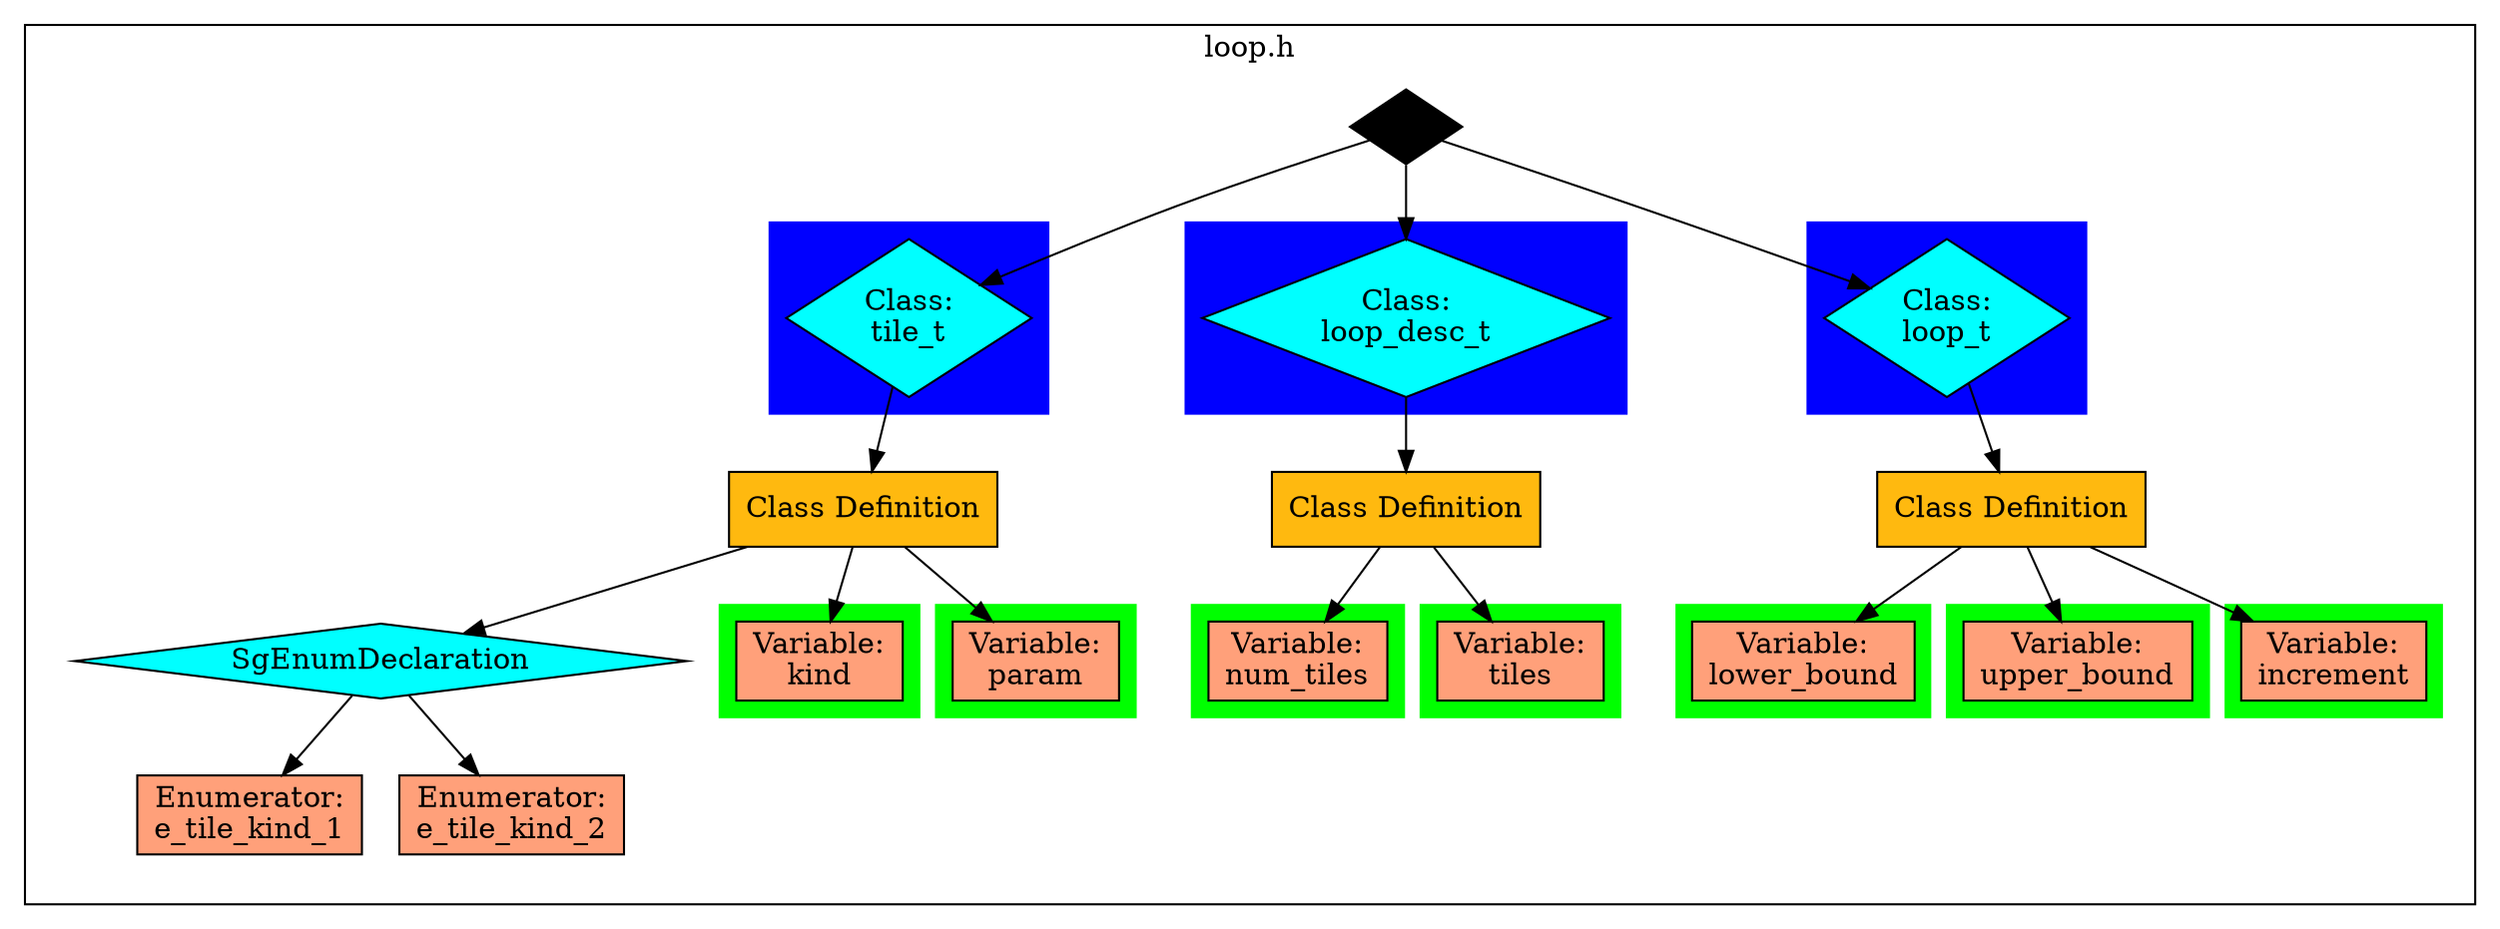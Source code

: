 digraph graph_api_0x834710 {
  label="";
  color=black;
  subgraph cluster_file_0x2ba3062e31d8_0x830bf0 {
    label="loop.h";
    color=black;
    node_0x2ba3062e31d8 [label="", shape=diamond, color="black", style=filled, fillcolor=black];
    subgraph cluster_decl_0x2ba30650f2a8_0x7d9cd0 {
      label="";
      color=white;
      node_0x2ba3065b2010 [label="Class Definition", shape=box, color="black", style=filled, fillcolor=darkgoldenrod1];
      subgraph cluster_class_0x2ba30650f2a8_0x7da3b0 {
        label="";
        style=filled;
        color=blue;
        node_0x2ba30650f2a8 [label="Class:\ntile_t", shape=diamond, color="black", style=filled, fillcolor=cyan];
      }
      subgraph cluster_decl_0x2ba3065fb010_0x7da690 {
        label="";
        color=white;
        node_0x2ba3063f2290 [label="Enumerator:\ne_tile_kind_1", shape=box, color="black", style=filled, fillcolor=lightsalmon];
        node_0x2ba3063f23d0 [label="Enumerator:\ne_tile_kind_2", shape=box, color="black", style=filled, fillcolor=lightsalmon];
        node_0x2ba3065fb010 [label="SgEnumDeclaration", shape=diamond, color="black", style=filled, fillcolor=cyan];
      }
      subgraph cluster_var_0x2ba3063f2510_0x833fb0 {
        label="";
        style=filled;
        color=green;
        node_0x2ba3063f2510 [label="Variable:\nkind", shape=box, color="black", style=filled, fillcolor=lightsalmon];
      }
      subgraph cluster_var_0x2ba3063f2650_0x831380 {
        label="";
        style=filled;
        color=green;
        node_0x2ba3063f2650 [label="Variable:\nparam", shape=box, color="black", style=filled, fillcolor=lightsalmon];
      }
    }
    subgraph cluster_decl_0x2ba30650f7d8_0x7dea90 {
      label="";
      color=white;
      node_0x2ba3065b2138 [label="Class Definition", shape=box, color="black", style=filled, fillcolor=darkgoldenrod1];
      subgraph cluster_class_0x2ba30650f7d8_0x7da870 {
        label="";
        style=filled;
        color=blue;
        node_0x2ba30650f7d8 [label="Class:\nloop_desc_t", shape=diamond, color="black", style=filled, fillcolor=cyan];
      }
      subgraph cluster_var_0x2ba3063f2790_0x8a7470 {
        label="";
        style=filled;
        color=green;
        node_0x2ba3063f2790 [label="Variable:\nnum_tiles", shape=box, color="black", style=filled, fillcolor=lightsalmon];
      }
      subgraph cluster_var_0x2ba3063f28d0_0x833710 {
        label="";
        style=filled;
        color=green;
        node_0x2ba3063f28d0 [label="Variable:\ntiles", shape=box, color="black", style=filled, fillcolor=lightsalmon];
      }
    }
    subgraph cluster_decl_0x2ba30650fd08_0x7defb0 {
      label="";
      color=white;
      node_0x2ba3065b2260 [label="Class Definition", shape=box, color="black", style=filled, fillcolor=darkgoldenrod1];
      subgraph cluster_class_0x2ba30650fd08_0x73a880 {
        label="";
        style=filled;
        color=blue;
        node_0x2ba30650fd08 [label="Class:\nloop_t", shape=diamond, color="black", style=filled, fillcolor=cyan];
      }
      subgraph cluster_var_0x2ba3063f2a10_0x7406b0 {
        label="";
        style=filled;
        color=green;
        node_0x2ba3063f2a10 [label="Variable:\nlower_bound", shape=box, color="black", style=filled, fillcolor=lightsalmon];
      }
      subgraph cluster_var_0x2ba3063f2b50_0x747330 {
        label="";
        style=filled;
        color=green;
        node_0x2ba3063f2b50 [label="Variable:\nupper_bound", shape=box, color="black", style=filled, fillcolor=lightsalmon];
      }
      subgraph cluster_var_0x2ba3063f2c90_0x833b20 {
        label="";
        style=filled;
        color=green;
        node_0x2ba3063f2c90 [label="Variable:\nincrement", shape=box, color="black", style=filled, fillcolor=lightsalmon];
      }
    }
  }
  node_0x2ba3062e31d8 -> node_0x2ba30650f2a8 [label="", color="black", constraint="true"];
  node_0x2ba3062e31d8 -> node_0x2ba30650f7d8 [label="", color="black", constraint="true"];
  node_0x2ba3062e31d8 -> node_0x2ba30650fd08 [label="", color="black", constraint="true"];
  node_0x2ba30650f2a8 -> node_0x2ba3065b2010 [label="", color="black", constraint="true"];
  node_0x2ba30650f7d8 -> node_0x2ba3065b2138 [label="", color="black", constraint="true"];
  node_0x2ba30650fd08 -> node_0x2ba3065b2260 [label="", color="black", constraint="true"];
  node_0x2ba3065b2010 -> node_0x2ba3063f2510 [label="", color="black", constraint="true"];
  node_0x2ba3065b2010 -> node_0x2ba3063f2650 [label="", color="black", constraint="true"];
  node_0x2ba3065b2010 -> node_0x2ba3065fb010 [label="", color="black", constraint="true"];
  node_0x2ba3065b2138 -> node_0x2ba3063f2790 [label="", color="black", constraint="true"];
  node_0x2ba3065b2138 -> node_0x2ba3063f28d0 [label="", color="black", constraint="true"];
  node_0x2ba3065b2260 -> node_0x2ba3063f2a10 [label="", color="black", constraint="true"];
  node_0x2ba3065b2260 -> node_0x2ba3063f2b50 [label="", color="black", constraint="true"];
  node_0x2ba3065b2260 -> node_0x2ba3063f2c90 [label="", color="black", constraint="true"];
  node_0x2ba3065fb010 -> node_0x2ba3063f2290 [label="", color="black", constraint="true"];
  node_0x2ba3065fb010 -> node_0x2ba3063f23d0 [label="", color="black", constraint="true"];
}
